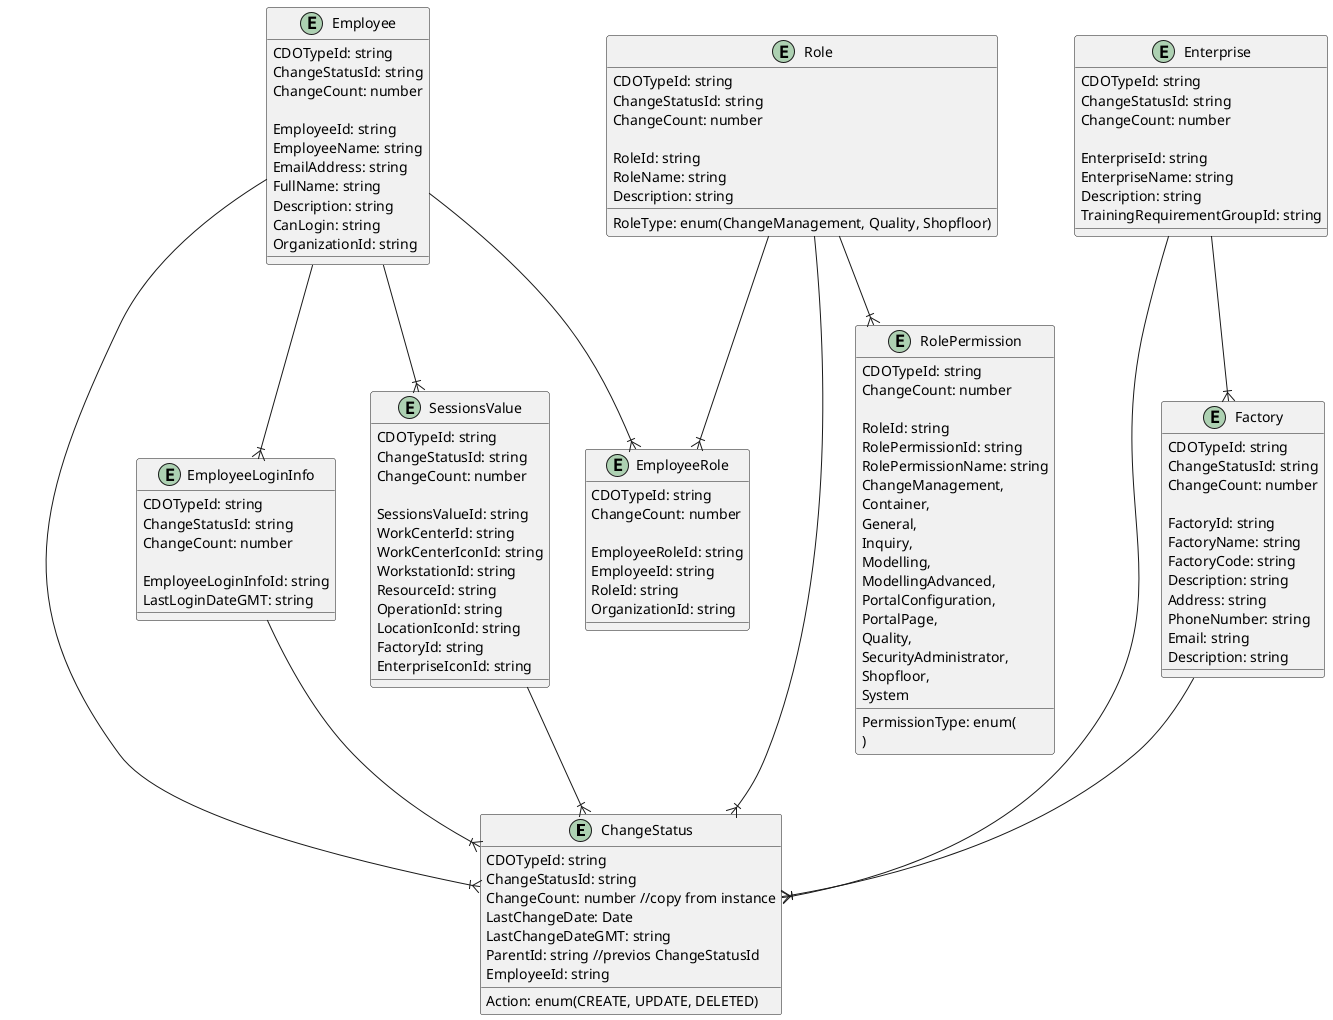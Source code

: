@startuml RelationalDB
  entity ChangeStatus {
    CDOTypeId: string
    ChangeStatusId: string
    ChangeCount: number //copy from instance
    LastChangeDate: Date
    LastChangeDateGMT: string
    ParentId: string //previos ChangeStatusId
    Action: enum(CREATE, UPDATE, DELETED)
    EmployeeId: string
  }

  entity Employee {
    CDOTypeId: string
    ChangeStatusId: string
    ChangeCount: number

    EmployeeId: string
    EmployeeName: string
    EmailAddress: string
    FullName: string
    Description: string
    CanLogin: string
    OrganizationId: string
  }

  entity EmployeeLoginInfo {
    CDOTypeId: string
    ChangeStatusId: string
    ChangeCount: number

    EmployeeLoginInfoId: string
    LastLoginDateGMT: string
  }

  entity EmployeeRole {
    CDOTypeId: string
    ChangeCount: number

    EmployeeRoleId: string
    EmployeeId: string
    RoleId: string
    OrganizationId: string
  }

  entity SessionsValue {
    CDOTypeId: string
    ChangeStatusId: string
    ChangeCount: number
    
    SessionsValueId: string
    WorkCenterId: string
    WorkCenterIconId: string
    WorkstationId: string
    ResourceId: string
    OperationId: string
    LocationIconId: string
    FactoryId: string
    EnterpriseIconId: string
  }

  entity RolePermission {
    CDOTypeId: string
    ChangeCount: number

    RoleId: string
    RolePermissionId: string
    RolePermissionName: string
    PermissionType: enum(
      ChangeManagement, 
      Container, 
      General, 
      Inquiry, 
      Modelling, 
      ModellingAdvanced, 
      PortalConfiguration, 
      PortalPage, 
      Quality, 
      SecurityAdministrator, 
      Shopfloor, 
      System
    )
  }

  entity Role {
    CDOTypeId: string
    ChangeStatusId: string
    ChangeCount: number

    RoleId: string
    RoleName: string
    Description: string
    RoleType: enum(ChangeManagement, Quality, Shopfloor)
  }

  entity Enterprise {
    CDOTypeId: string
    ChangeStatusId: string
    ChangeCount: number

    EnterpriseId: string
    EnterpriseName: string
    Description: string
    TrainingRequirementGroupId: string
  }

  entity Factory {
    CDOTypeId: string
    ChangeStatusId: string
    ChangeCount: number

    FactoryId: string
    FactoryName: string
    FactoryCode: string
    Description: string
    Address: string
    PhoneNumber: string
    Email: string
    Description: string
  }

  Employee --|{ SessionsValue
  Employee --|{ EmployeeLoginInfo
  Employee --|{ EmployeeRole
  Role --|{ EmployeeRole
  Role --|{ RolePermission
  Enterprise --|{ Factory


  Employee --|{ ChangeStatus
  SessionsValue --|{ ChangeStatus
  EmployeeLoginInfo --|{ ChangeStatus
  Role --|{ ChangeStatus
  Enterprise --|{ ChangeStatus
  Factory --|{ ChangeStatus
@enduml
